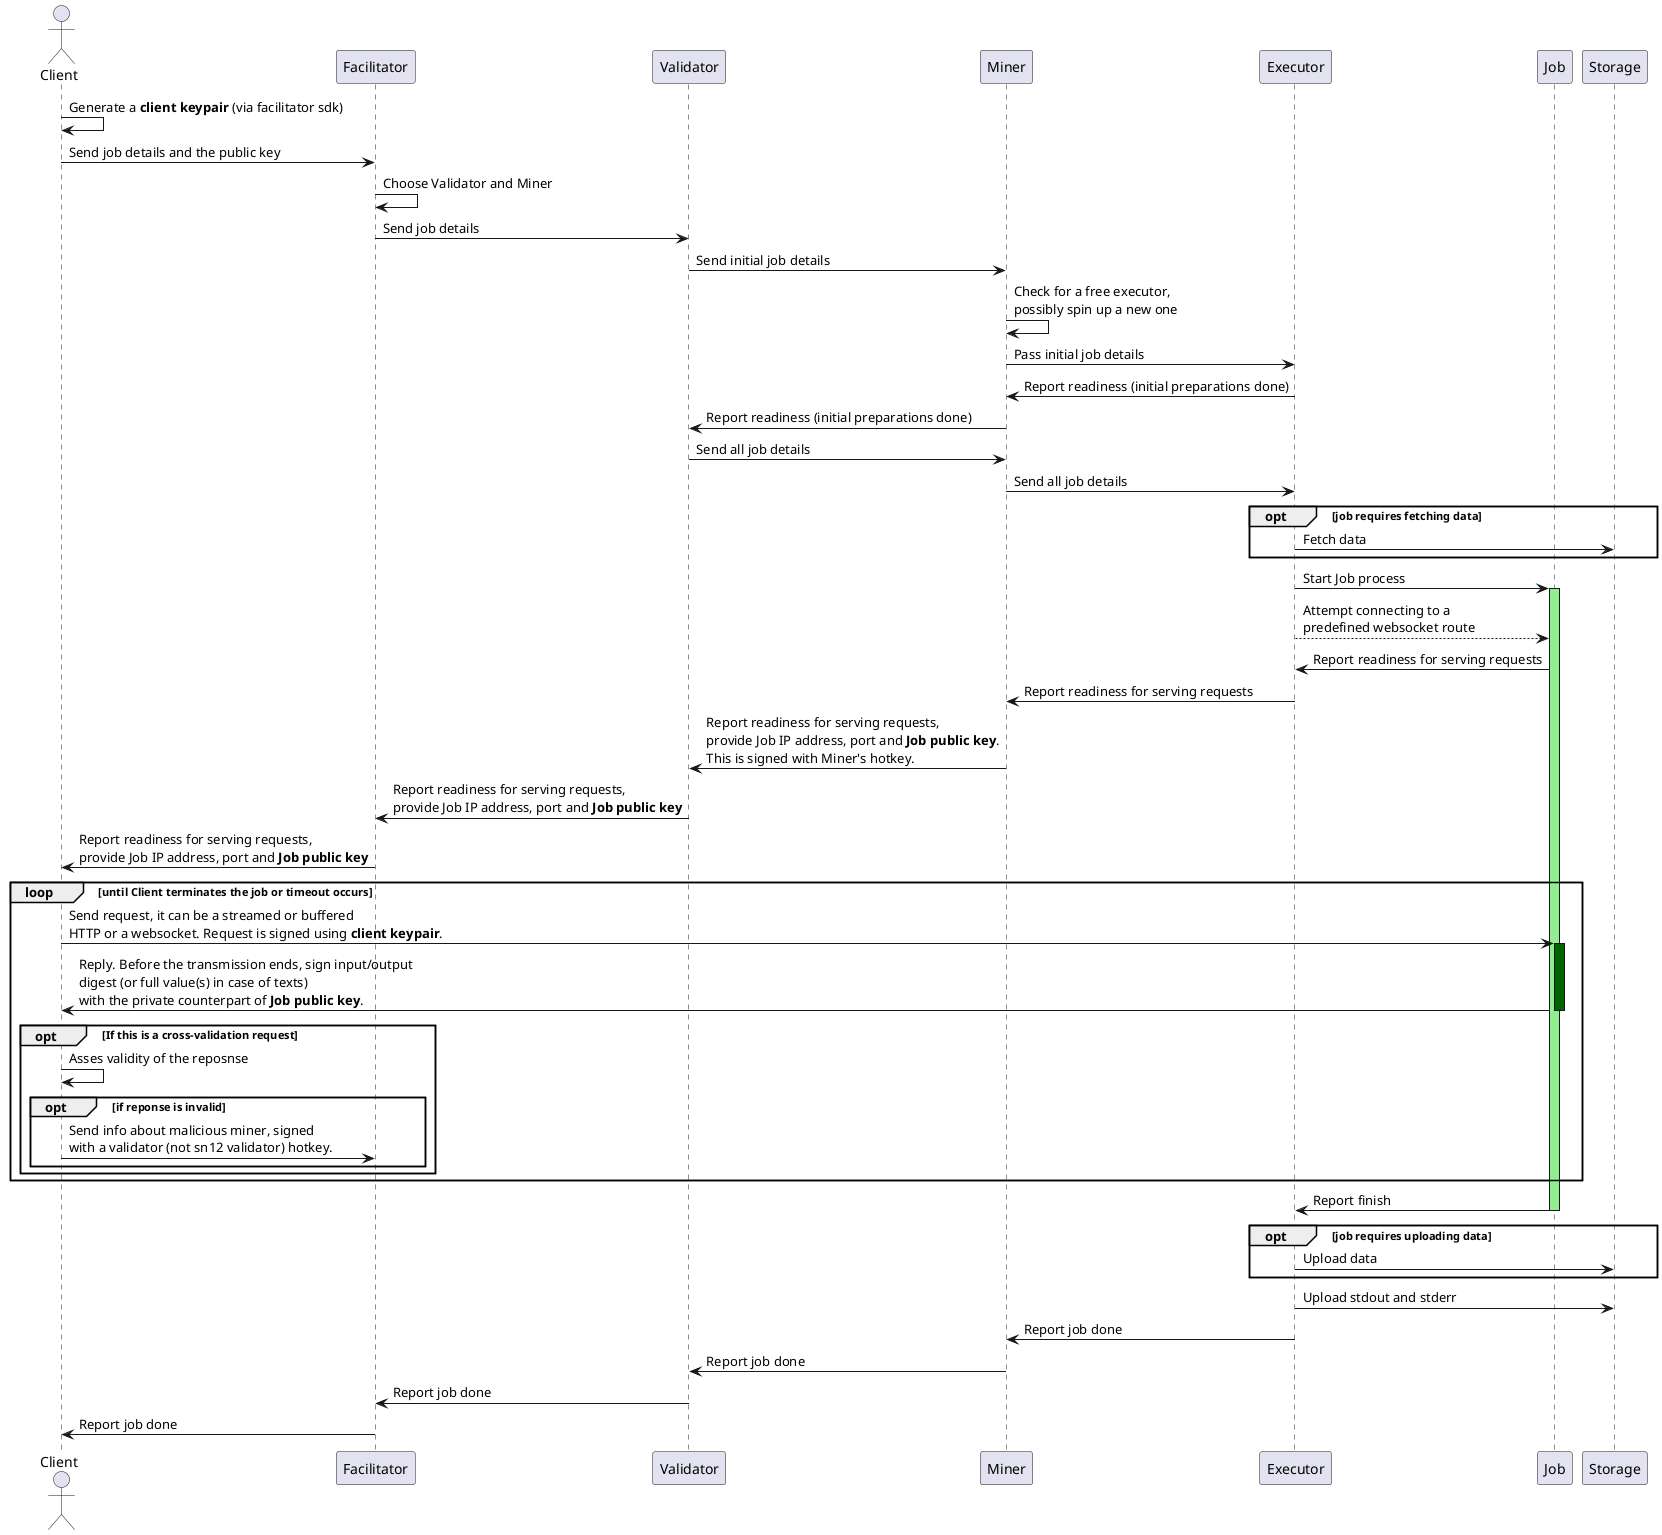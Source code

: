 @startuml
Actor Client
participant Facilitator
participant Validator
participant Miner
participant Executor
participant Job
participant Storage

Client->Client: Generate a **client keypair** (via facilitator sdk)
Client->Facilitator: Send job details and the public key
Facilitator->Facilitator: Choose Validator and Miner
Facilitator->Validator: Send job details
Validator->Miner: Send initial job details
Miner->Miner: Check for a free executor,\npossibly spin up a new one
Miner->Executor: Pass initial job details
Executor->Miner: Report readiness (initial preparations done)
Miner->Validator: Report readiness (initial preparations done)
Validator->Miner: Send all job details
Miner->Executor: Send all job details

opt job requires fetching data
    Executor->Storage: Fetch data
end

Executor->Job: Start Job process
activate Job #lightgreen
Executor-->Job: Attempt connecting to a\npredefined websocket route
Job->Executor: Report readiness for serving requests

Executor->Miner: Report readiness for serving requests
Miner->Validator: Report readiness for serving requests,\nprovide Job IP address, port and **Job public key**.\nThis is signed with Miner's hotkey.
Validator->Facilitator: Report readiness for serving requests,\nprovide Job IP address, port and **Job public key**
Facilitator->Client: Report readiness for serving requests,\nprovide Job IP address, port and **Job public key**

loop until Client terminates the job or timeout occurs
    Client->Job: Send request, it can be a streamed or buffered\nHTTP or a websocket. Request is signed using **client keypair**.
    activate Job #darkgreen
    Job->Client: Reply. Before the transmission ends, sign input/output\ndigest (or full value(s) in case of texts)\nwith the private counterpart of **Job public key**.
    deactivate Job
    opt If this is a cross-validation request
        Client->Client: Asses validity of the reposnse
        opt if reponse is invalid
            Client->Facilitator: Send info about malicious miner, signed\nwith a validator (not sn12 validator) hotkey.
        end
    end
end

Job->Executor: Report finish
deactivate Job

opt job requires uploading data
    Executor->Storage: Upload data
end
Executor->Storage: Upload stdout and stderr

Executor->Miner: Report job done
Miner->Validator: Report job done
Validator->Facilitator: Report job done
Facilitator->Client: Report job done

@enduml
